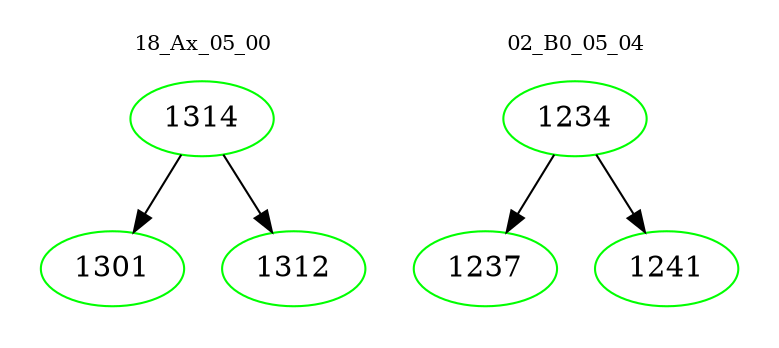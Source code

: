 digraph{
subgraph cluster_0 {
color = white
label = "18_Ax_05_00";
fontsize=10;
T0_1314 [label="1314", color="green"]
T0_1314 -> T0_1301 [color="black"]
T0_1301 [label="1301", color="green"]
T0_1314 -> T0_1312 [color="black"]
T0_1312 [label="1312", color="green"]
}
subgraph cluster_1 {
color = white
label = "02_B0_05_04";
fontsize=10;
T1_1234 [label="1234", color="green"]
T1_1234 -> T1_1237 [color="black"]
T1_1237 [label="1237", color="green"]
T1_1234 -> T1_1241 [color="black"]
T1_1241 [label="1241", color="green"]
}
}
